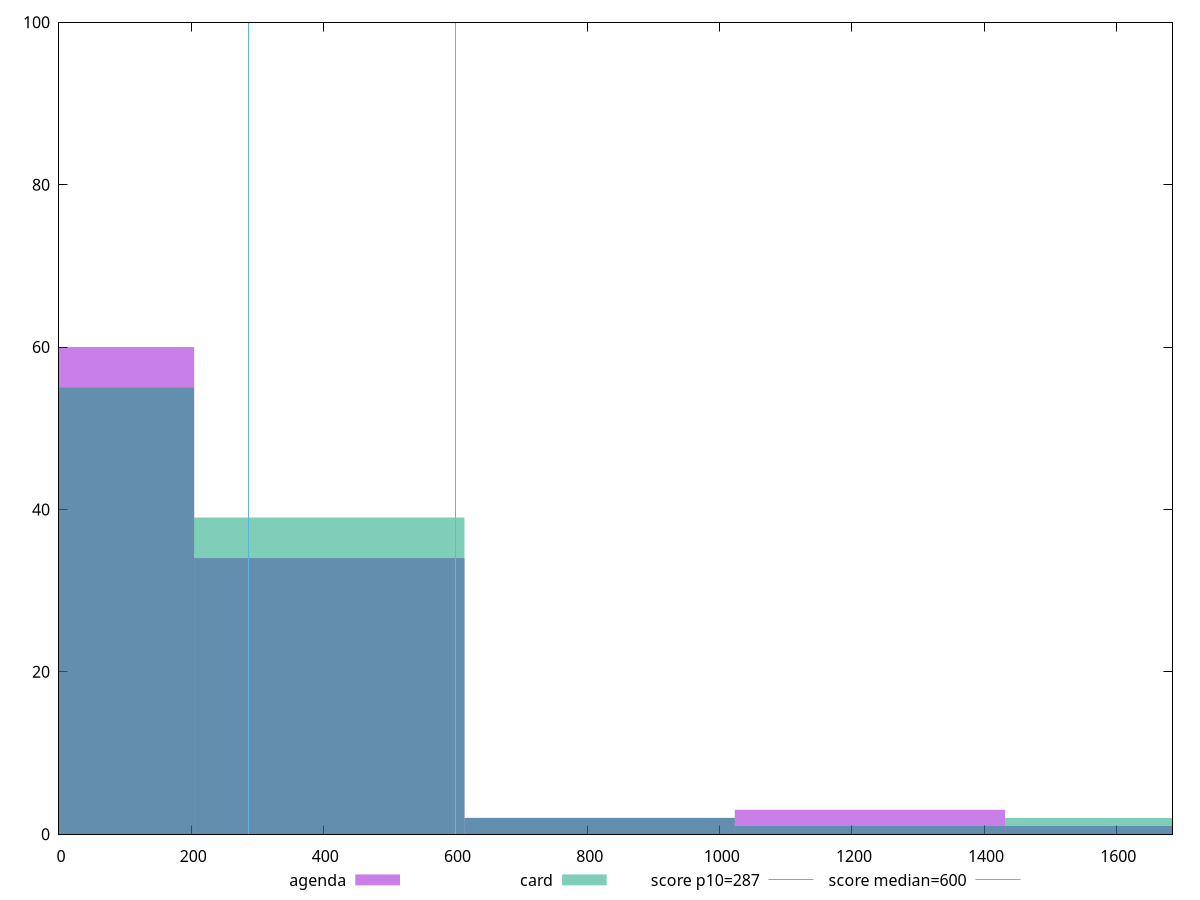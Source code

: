 reset

$agenda <<EOF
1227.227669099395 3
1636.303558799193 1
0 60
409.07588969979827 34
818.1517793995965 2
EOF

$card <<EOF
1227.227669099395 1
1636.303558799193 2
818.1517793995965 2
0 55
409.07588969979827 39
EOF

set key outside below
set boxwidth 409.07588969979827
set xrange [0:1685.0800000000008]
set yrange [0:100]
set trange [0:100]
set style fill transparent solid 0.5 noborder

set parametric
set terminal svg size 640, 500 enhanced background rgb 'white'
set output "report/report_00029_2021-02-24T13-36-40.390Z/total-blocking-time/comparison/histogram/1_vs_2.svg"

plot $agenda title "agenda" with boxes, \
     $card title "card" with boxes, \
     287,t title "score p10=287", \
     600,t title "score median=600"

reset
